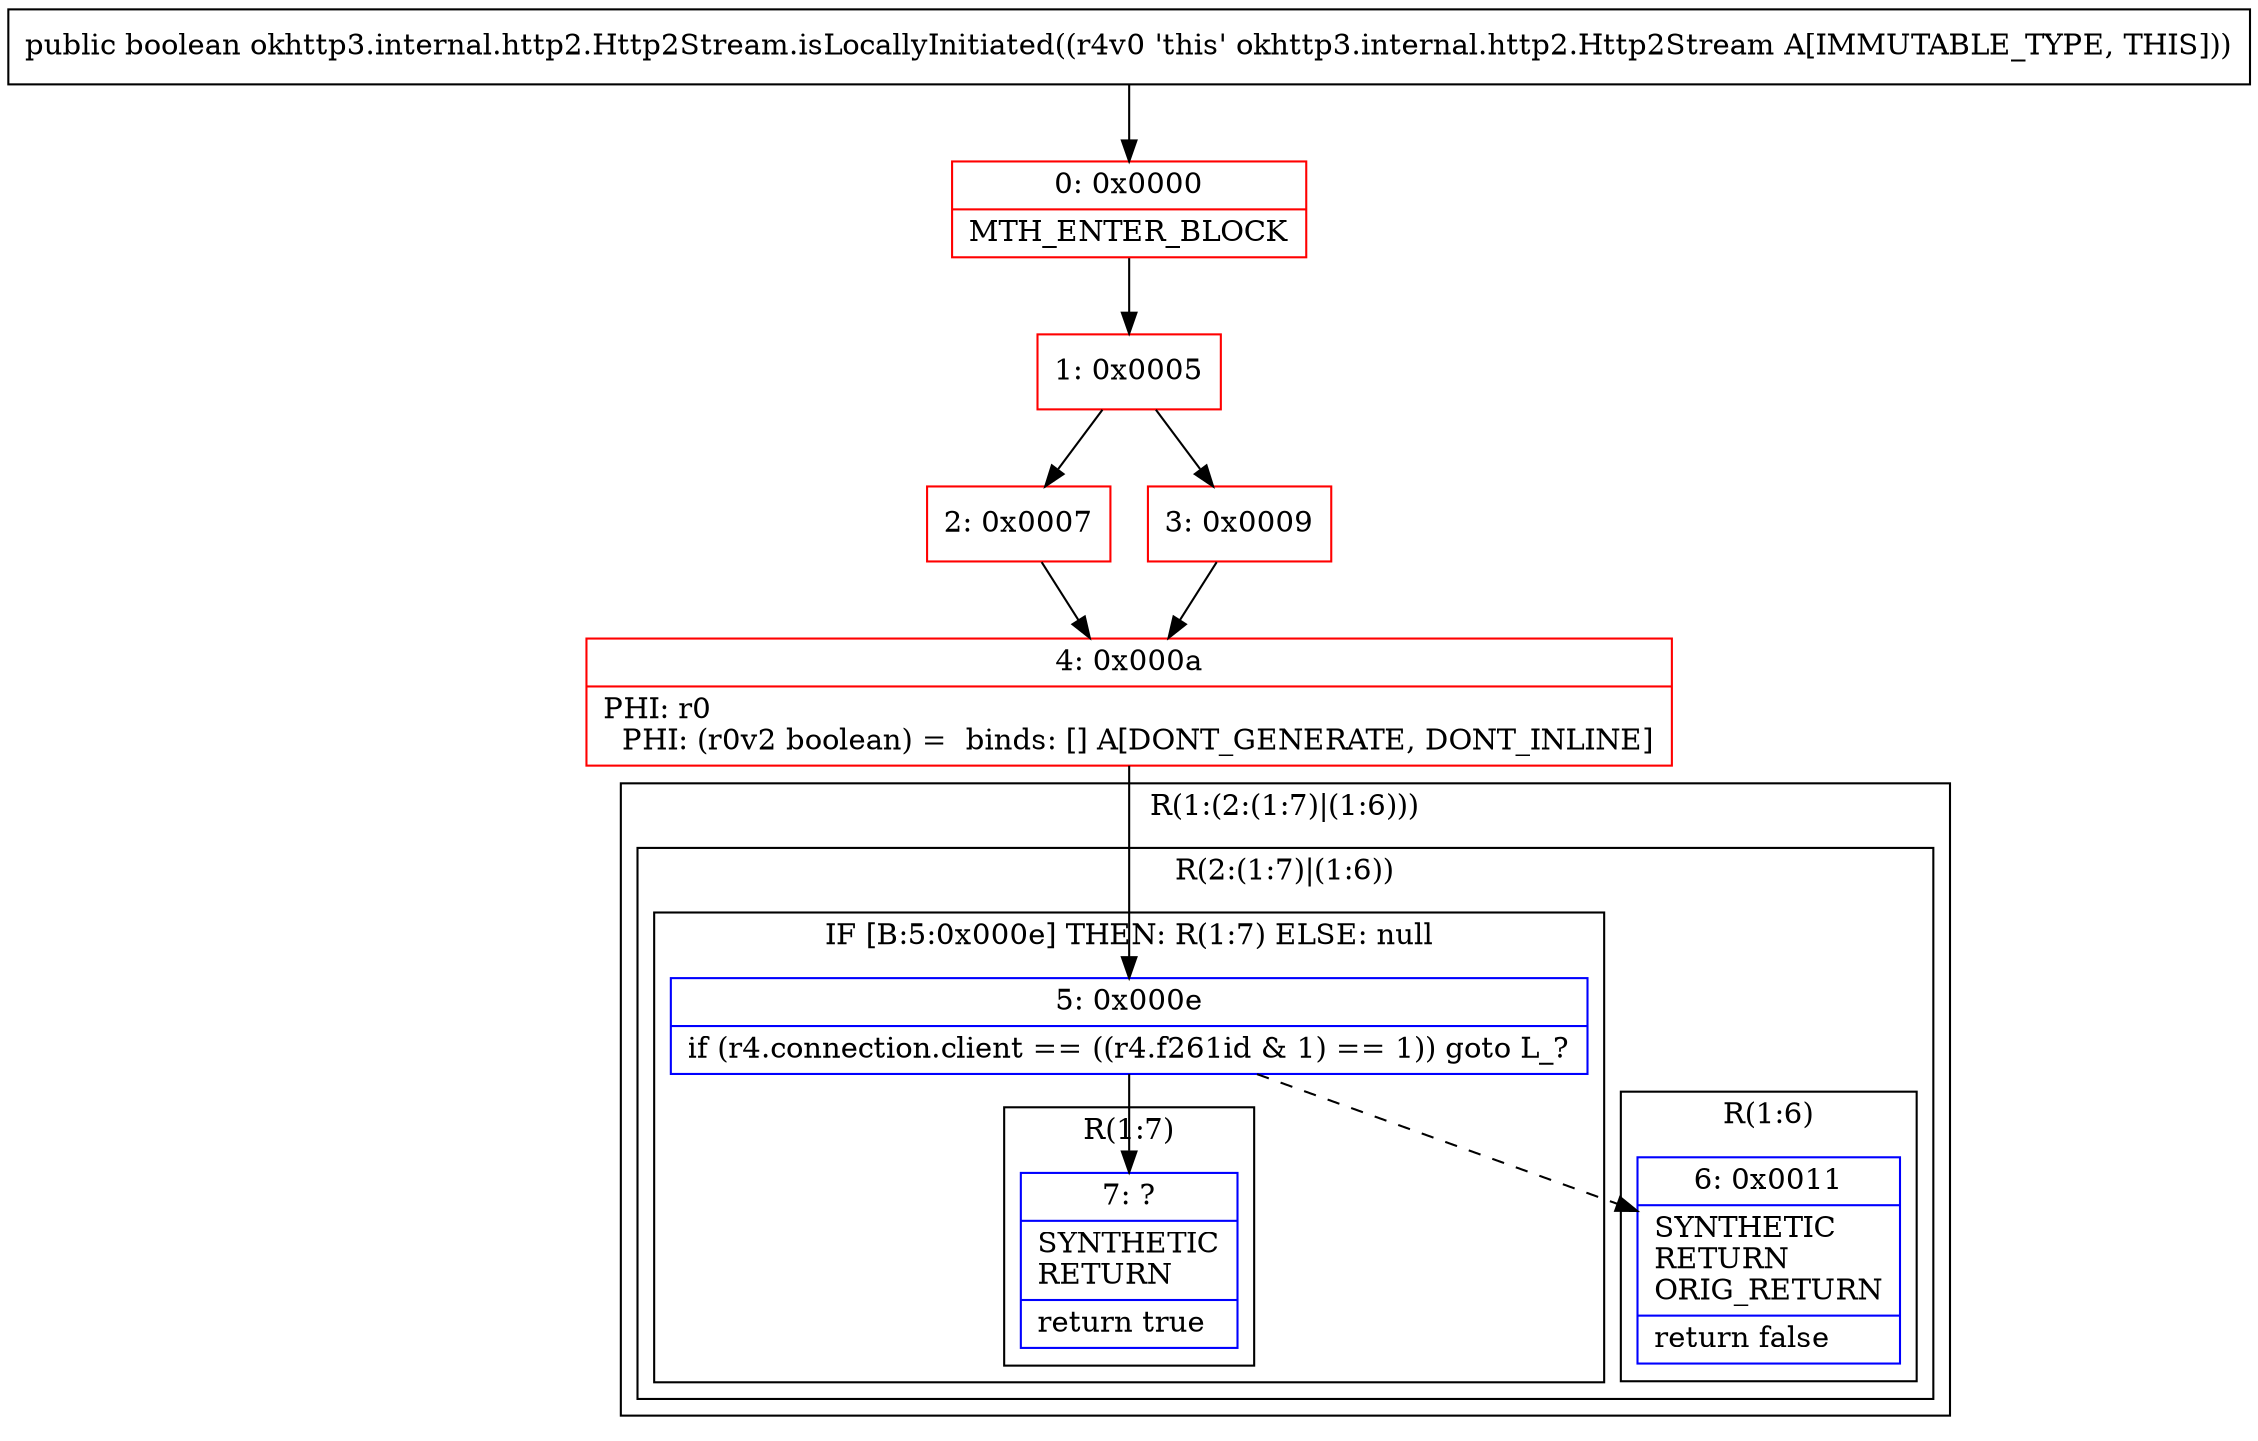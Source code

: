 digraph "CFG forokhttp3.internal.http2.Http2Stream.isLocallyInitiated()Z" {
subgraph cluster_Region_1559181393 {
label = "R(1:(2:(1:7)|(1:6)))";
node [shape=record,color=blue];
subgraph cluster_Region_2105555478 {
label = "R(2:(1:7)|(1:6))";
node [shape=record,color=blue];
subgraph cluster_IfRegion_495827030 {
label = "IF [B:5:0x000e] THEN: R(1:7) ELSE: null";
node [shape=record,color=blue];
Node_5 [shape=record,label="{5\:\ 0x000e|if (r4.connection.client == ((r4.f261id & 1) == 1)) goto L_?\l}"];
subgraph cluster_Region_1171248856 {
label = "R(1:7)";
node [shape=record,color=blue];
Node_7 [shape=record,label="{7\:\ ?|SYNTHETIC\lRETURN\l|return true\l}"];
}
}
subgraph cluster_Region_1615283072 {
label = "R(1:6)";
node [shape=record,color=blue];
Node_6 [shape=record,label="{6\:\ 0x0011|SYNTHETIC\lRETURN\lORIG_RETURN\l|return false\l}"];
}
}
}
Node_0 [shape=record,color=red,label="{0\:\ 0x0000|MTH_ENTER_BLOCK\l}"];
Node_1 [shape=record,color=red,label="{1\:\ 0x0005}"];
Node_2 [shape=record,color=red,label="{2\:\ 0x0007}"];
Node_3 [shape=record,color=red,label="{3\:\ 0x0009}"];
Node_4 [shape=record,color=red,label="{4\:\ 0x000a|PHI: r0 \l  PHI: (r0v2 boolean) =  binds: [] A[DONT_GENERATE, DONT_INLINE]\l}"];
MethodNode[shape=record,label="{public boolean okhttp3.internal.http2.Http2Stream.isLocallyInitiated((r4v0 'this' okhttp3.internal.http2.Http2Stream A[IMMUTABLE_TYPE, THIS])) }"];
MethodNode -> Node_0;
Node_5 -> Node_6[style=dashed];
Node_5 -> Node_7;
Node_0 -> Node_1;
Node_1 -> Node_2;
Node_1 -> Node_3;
Node_2 -> Node_4;
Node_3 -> Node_4;
Node_4 -> Node_5;
}

